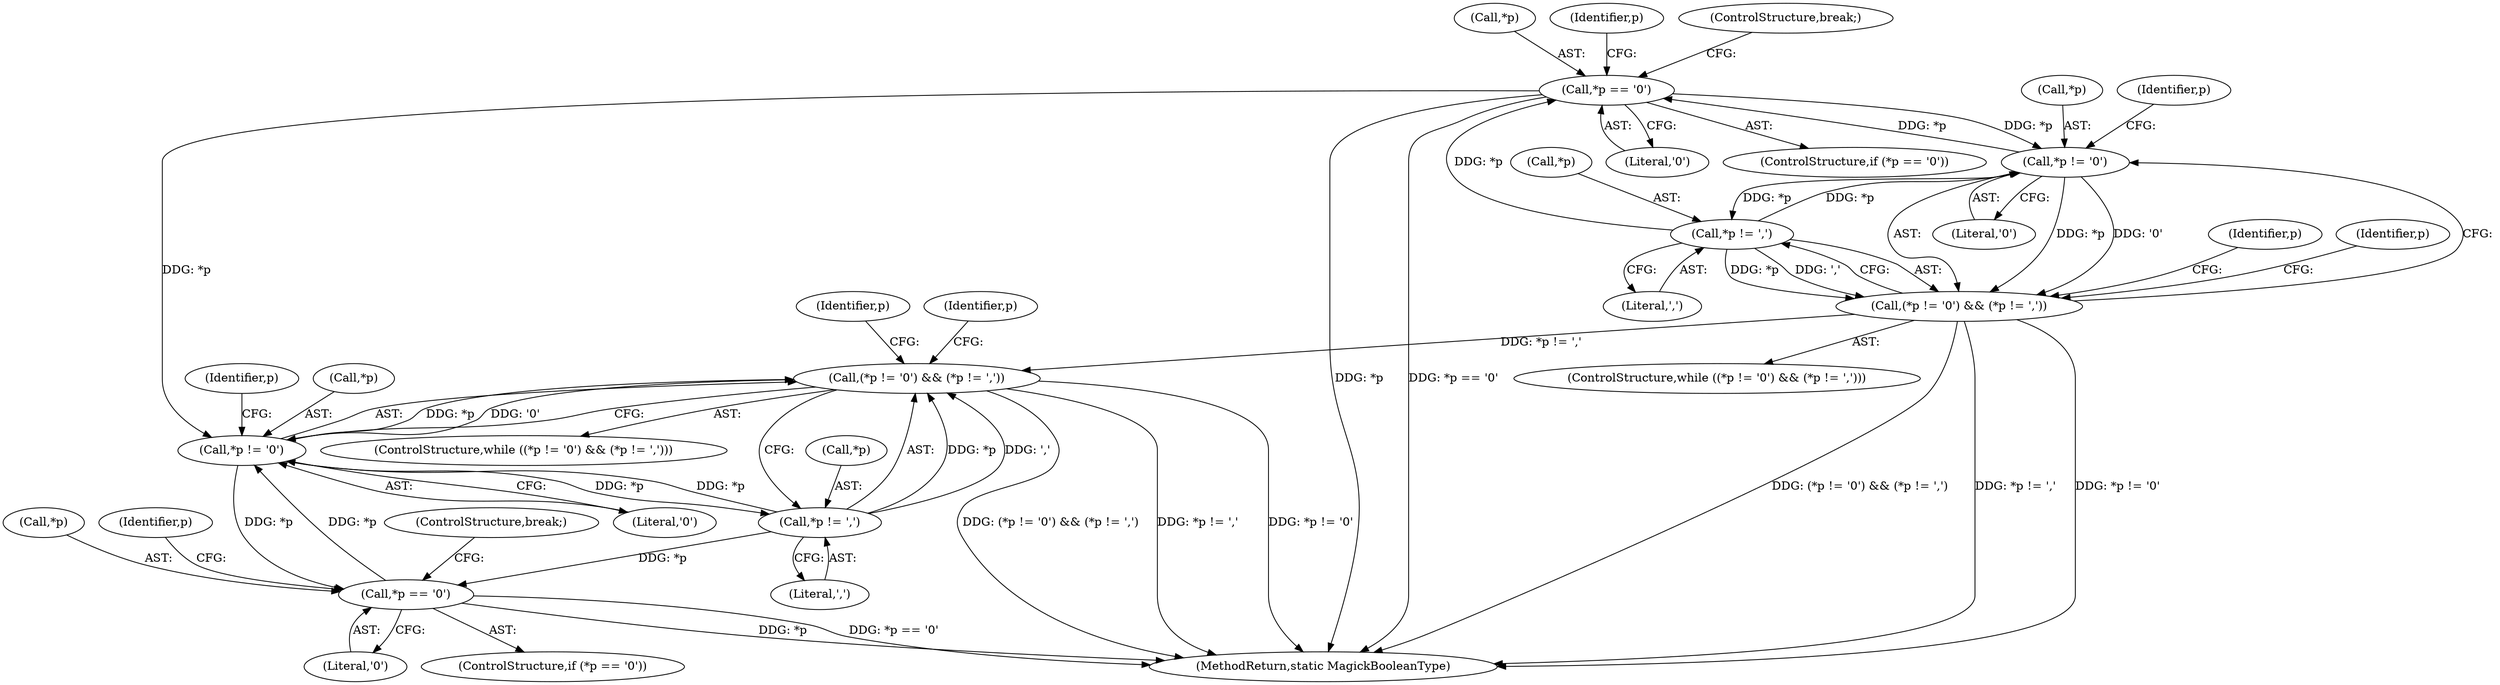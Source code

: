 digraph "0_ImageMagick_3d5ac8c20846871f1eb3068b65f93da7cd33bfd0_0@pointer" {
"1000421" [label="(Call,*p == '\0')"];
"1000410" [label="(Call,*p != '\0')"];
"1000421" [label="(Call,*p == '\0')"];
"1000414" [label="(Call,*p != ',')"];
"1000409" [label="(Call,(*p != '\0') && (*p != ','))"];
"1000547" [label="(Call,(*p != '\0') && (*p != ','))"];
"1000548" [label="(Call,*p != '\0')"];
"1000552" [label="(Call,*p != ',')"];
"1000559" [label="(Call,*p == '\0')"];
"1000408" [label="(ControlStructure,while ((*p != '\0') && (*p != ',')))"];
"1000560" [label="(Call,*p)"];
"1000554" [label="(Identifier,p)"];
"1000547" [label="(Call,(*p != '\0') && (*p != ','))"];
"1000552" [label="(Call,*p != ',')"];
"1001299" [label="(MethodReturn,static MagickBooleanType)"];
"1000409" [label="(Call,(*p != '\0') && (*p != ','))"];
"1000422" [label="(Call,*p)"];
"1000557" [label="(Identifier,p)"];
"1000411" [label="(Call,*p)"];
"1000413" [label="(Literal,'\0')"];
"1000559" [label="(Call,*p == '\0')"];
"1000423" [label="(Identifier,p)"];
"1000424" [label="(Literal,'\0')"];
"1000551" [label="(Literal,'\0')"];
"1000549" [label="(Call,*p)"];
"1000419" [label="(Identifier,p)"];
"1000416" [label="(Identifier,p)"];
"1000561" [label="(Identifier,p)"];
"1000562" [label="(Literal,'\0')"];
"1000548" [label="(Call,*p != '\0')"];
"1000555" [label="(Literal,',')"];
"1000417" [label="(Literal,',')"];
"1000546" [label="(ControlStructure,while ((*p != '\0') && (*p != ',')))"];
"1000427" [label="(Identifier,p)"];
"1000414" [label="(Call,*p != ',')"];
"1000420" [label="(ControlStructure,if (*p == '\0'))"];
"1000425" [label="(ControlStructure,break;)"];
"1000558" [label="(ControlStructure,if (*p == '\0'))"];
"1000415" [label="(Call,*p)"];
"1000565" [label="(Identifier,p)"];
"1000421" [label="(Call,*p == '\0')"];
"1000563" [label="(ControlStructure,break;)"];
"1000553" [label="(Call,*p)"];
"1000410" [label="(Call,*p != '\0')"];
"1000421" -> "1000420"  [label="AST: "];
"1000421" -> "1000424"  [label="CFG: "];
"1000422" -> "1000421"  [label="AST: "];
"1000424" -> "1000421"  [label="AST: "];
"1000425" -> "1000421"  [label="CFG: "];
"1000427" -> "1000421"  [label="CFG: "];
"1000421" -> "1001299"  [label="DDG: *p"];
"1000421" -> "1001299"  [label="DDG: *p == '\0'"];
"1000421" -> "1000410"  [label="DDG: *p"];
"1000410" -> "1000421"  [label="DDG: *p"];
"1000414" -> "1000421"  [label="DDG: *p"];
"1000421" -> "1000548"  [label="DDG: *p"];
"1000410" -> "1000409"  [label="AST: "];
"1000410" -> "1000413"  [label="CFG: "];
"1000411" -> "1000410"  [label="AST: "];
"1000413" -> "1000410"  [label="AST: "];
"1000416" -> "1000410"  [label="CFG: "];
"1000409" -> "1000410"  [label="CFG: "];
"1000410" -> "1000409"  [label="DDG: *p"];
"1000410" -> "1000409"  [label="DDG: '\0'"];
"1000414" -> "1000410"  [label="DDG: *p"];
"1000410" -> "1000414"  [label="DDG: *p"];
"1000414" -> "1000409"  [label="AST: "];
"1000414" -> "1000417"  [label="CFG: "];
"1000415" -> "1000414"  [label="AST: "];
"1000417" -> "1000414"  [label="AST: "];
"1000409" -> "1000414"  [label="CFG: "];
"1000414" -> "1000409"  [label="DDG: *p"];
"1000414" -> "1000409"  [label="DDG: ','"];
"1000409" -> "1000408"  [label="AST: "];
"1000419" -> "1000409"  [label="CFG: "];
"1000423" -> "1000409"  [label="CFG: "];
"1000409" -> "1001299"  [label="DDG: (*p != '\0') && (*p != ',')"];
"1000409" -> "1001299"  [label="DDG: *p != ','"];
"1000409" -> "1001299"  [label="DDG: *p != '\0'"];
"1000409" -> "1000547"  [label="DDG: *p != ','"];
"1000547" -> "1000546"  [label="AST: "];
"1000547" -> "1000548"  [label="CFG: "];
"1000547" -> "1000552"  [label="CFG: "];
"1000548" -> "1000547"  [label="AST: "];
"1000552" -> "1000547"  [label="AST: "];
"1000557" -> "1000547"  [label="CFG: "];
"1000561" -> "1000547"  [label="CFG: "];
"1000547" -> "1001299"  [label="DDG: *p != '\0'"];
"1000547" -> "1001299"  [label="DDG: (*p != '\0') && (*p != ',')"];
"1000547" -> "1001299"  [label="DDG: *p != ','"];
"1000548" -> "1000547"  [label="DDG: *p"];
"1000548" -> "1000547"  [label="DDG: '\0'"];
"1000552" -> "1000547"  [label="DDG: *p"];
"1000552" -> "1000547"  [label="DDG: ','"];
"1000548" -> "1000551"  [label="CFG: "];
"1000549" -> "1000548"  [label="AST: "];
"1000551" -> "1000548"  [label="AST: "];
"1000554" -> "1000548"  [label="CFG: "];
"1000559" -> "1000548"  [label="DDG: *p"];
"1000552" -> "1000548"  [label="DDG: *p"];
"1000548" -> "1000552"  [label="DDG: *p"];
"1000548" -> "1000559"  [label="DDG: *p"];
"1000552" -> "1000555"  [label="CFG: "];
"1000553" -> "1000552"  [label="AST: "];
"1000555" -> "1000552"  [label="AST: "];
"1000552" -> "1000559"  [label="DDG: *p"];
"1000559" -> "1000558"  [label="AST: "];
"1000559" -> "1000562"  [label="CFG: "];
"1000560" -> "1000559"  [label="AST: "];
"1000562" -> "1000559"  [label="AST: "];
"1000563" -> "1000559"  [label="CFG: "];
"1000565" -> "1000559"  [label="CFG: "];
"1000559" -> "1001299"  [label="DDG: *p"];
"1000559" -> "1001299"  [label="DDG: *p == '\0'"];
}
